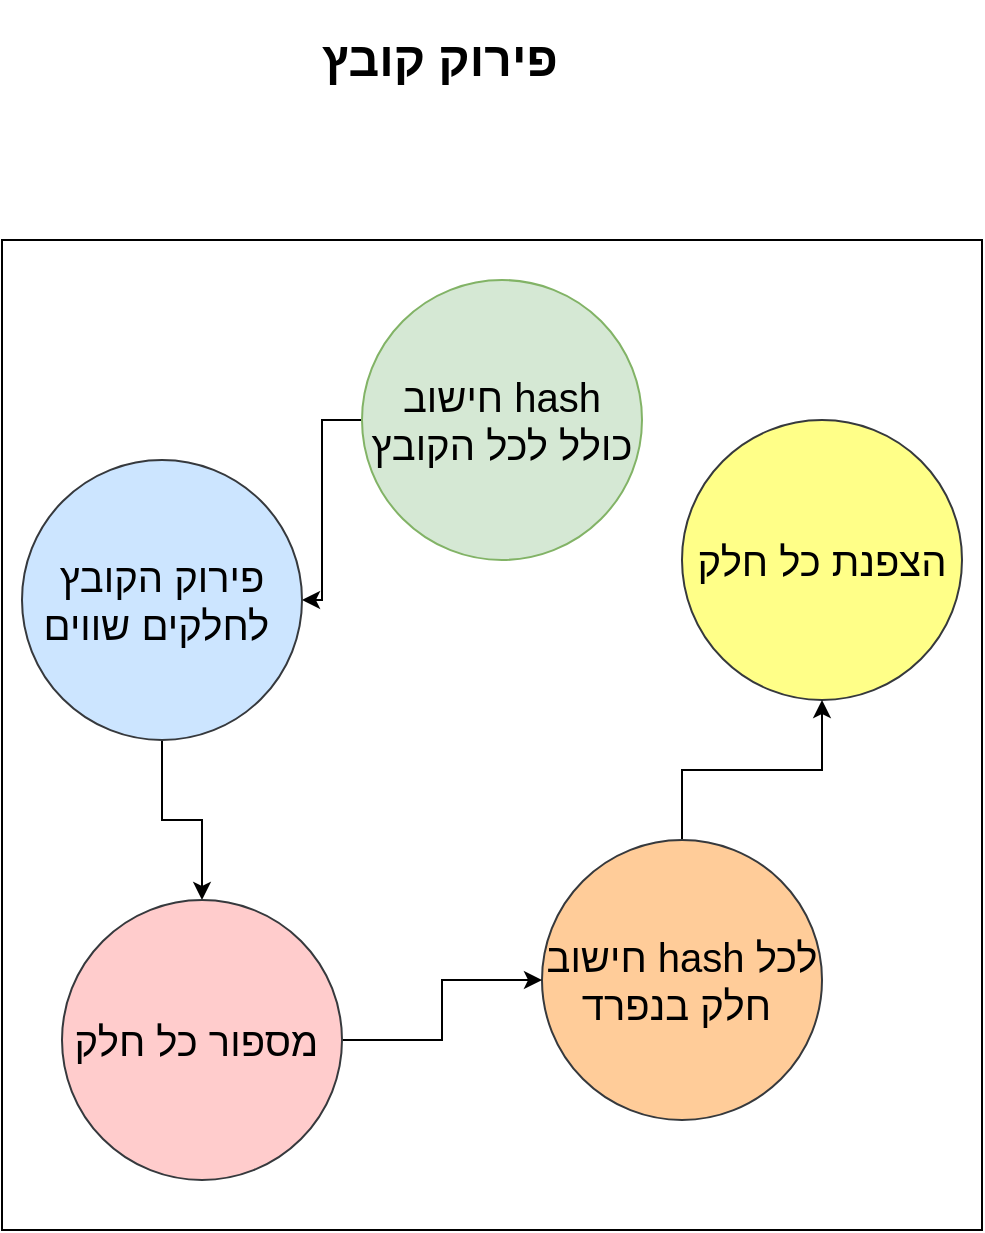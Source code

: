 <mxfile version="22.1.5" type="device">
  <diagram name="‫עמוד-1‬" id="7ujGVMIC4xtKWr2U2t12">
    <mxGraphModel dx="954" dy="1231" grid="1" gridSize="10" guides="1" tooltips="1" connect="1" arrows="1" fold="1" page="1" pageScale="1" pageWidth="827" pageHeight="1169" math="0" shadow="0">
      <root>
        <mxCell id="0" />
        <mxCell id="1" parent="0" />
        <mxCell id="bLk-eUr5ARzQPCFEUJqk-3" value="" style="rounded=0;whiteSpace=wrap;html=1;" vertex="1" parent="1">
          <mxGeometry x="220" y="250" width="490" height="495" as="geometry" />
        </mxCell>
        <mxCell id="bLk-eUr5ARzQPCFEUJqk-6" value="&lt;font style=&quot;font-size: 20px;&quot;&gt;הצפנת כל חלק&lt;/font&gt;" style="ellipse;whiteSpace=wrap;html=1;aspect=fixed;fillColor=#ffff88;strokeColor=#36393d;fontSize=20;" vertex="1" parent="1">
          <mxGeometry x="560" y="340" width="140" height="140" as="geometry" />
        </mxCell>
        <mxCell id="bLk-eUr5ARzQPCFEUJqk-10" style="edgeStyle=orthogonalEdgeStyle;rounded=0;orthogonalLoop=1;jettySize=auto;html=1;" edge="1" parent="1" source="bLk-eUr5ARzQPCFEUJqk-7" target="bLk-eUr5ARzQPCFEUJqk-8">
          <mxGeometry relative="1" as="geometry" />
        </mxCell>
        <mxCell id="bLk-eUr5ARzQPCFEUJqk-7" value="&lt;font style=&quot;font-size: 20px;&quot;&gt;חישוב hash כולל לכל הקובץ&lt;/font&gt;" style="ellipse;whiteSpace=wrap;html=1;aspect=fixed;fontSize=20;fillColor=#d5e8d4;strokeColor=#82b366;" vertex="1" parent="1">
          <mxGeometry x="400" y="270" width="140" height="140" as="geometry" />
        </mxCell>
        <mxCell id="bLk-eUr5ARzQPCFEUJqk-15" value="" style="edgeStyle=orthogonalEdgeStyle;rounded=0;orthogonalLoop=1;jettySize=auto;html=1;" edge="1" parent="1" source="bLk-eUr5ARzQPCFEUJqk-8" target="bLk-eUr5ARzQPCFEUJqk-13">
          <mxGeometry relative="1" as="geometry" />
        </mxCell>
        <mxCell id="bLk-eUr5ARzQPCFEUJqk-8" value="פירוק הקובץ לחלקים שווים&amp;nbsp;" style="ellipse;whiteSpace=wrap;html=1;aspect=fixed;fillColor=#cce5ff;strokeColor=#36393d;fontSize=20;" vertex="1" parent="1">
          <mxGeometry x="230" y="360" width="140" height="140" as="geometry" />
        </mxCell>
        <mxCell id="bLk-eUr5ARzQPCFEUJqk-17" value="" style="edgeStyle=orthogonalEdgeStyle;rounded=0;orthogonalLoop=1;jettySize=auto;html=1;" edge="1" parent="1" source="bLk-eUr5ARzQPCFEUJqk-11" target="bLk-eUr5ARzQPCFEUJqk-6">
          <mxGeometry relative="1" as="geometry" />
        </mxCell>
        <mxCell id="bLk-eUr5ARzQPCFEUJqk-11" value="חישוב hash לכל חלק בנפרד&amp;nbsp;" style="ellipse;whiteSpace=wrap;html=1;aspect=fixed;fillColor=#ffcc99;strokeColor=#36393d;fontSize=20;" vertex="1" parent="1">
          <mxGeometry x="490" y="550" width="140" height="140" as="geometry" />
        </mxCell>
        <mxCell id="bLk-eUr5ARzQPCFEUJqk-19" style="edgeStyle=orthogonalEdgeStyle;rounded=0;orthogonalLoop=1;jettySize=auto;html=1;" edge="1" parent="1" source="bLk-eUr5ARzQPCFEUJqk-13" target="bLk-eUr5ARzQPCFEUJqk-11">
          <mxGeometry relative="1" as="geometry" />
        </mxCell>
        <mxCell id="bLk-eUr5ARzQPCFEUJqk-13" value="מספור כל חלק&amp;nbsp;" style="ellipse;whiteSpace=wrap;html=1;aspect=fixed;fillColor=#ffcccc;strokeColor=#36393d;fontSize=20;" vertex="1" parent="1">
          <mxGeometry x="250" y="580" width="140" height="140" as="geometry" />
        </mxCell>
        <mxCell id="bLk-eUr5ARzQPCFEUJqk-20" value="&lt;h1&gt;פירוק קובץ&lt;/h1&gt;" style="text;html=1;strokeColor=none;fillColor=none;spacing=5;spacingTop=-20;whiteSpace=wrap;overflow=hidden;rounded=0;" vertex="1" parent="1">
          <mxGeometry x="375" y="140" width="190" height="50" as="geometry" />
        </mxCell>
      </root>
    </mxGraphModel>
  </diagram>
</mxfile>

